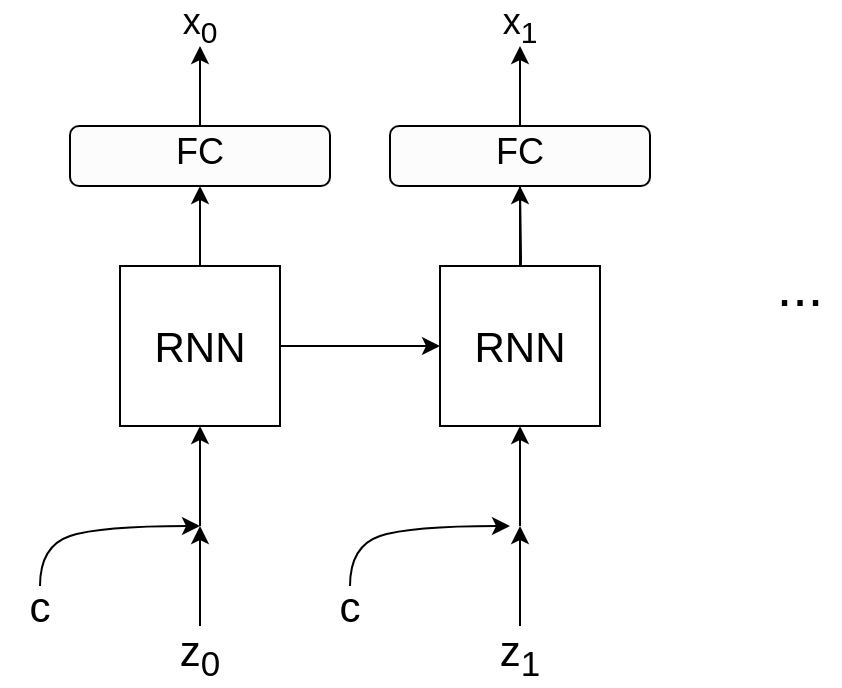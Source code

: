 <mxfile version="13.4.1" type="device"><diagram id="Sy3X5zY7M1mlGQTflCKl" name="Page-1"><mxGraphModel dx="946" dy="452" grid="1" gridSize="10" guides="1" tooltips="1" connect="1" arrows="1" fold="1" page="1" pageScale="1" pageWidth="850" pageHeight="1100" math="0" shadow="0"><root><mxCell id="0"/><mxCell id="1" parent="0"/><mxCell id="3xWNi3mHZb24e1cdH5-F-10" value="" style="rounded=1;whiteSpace=wrap;html=1;shadow=0;sketch=0;fillWeight=-1;disableMultiStroke=1;fontSize=21;fillColor=#FCFCFC;" parent="1" vertex="1"><mxGeometry x="205" y="200" width="130" height="30" as="geometry"/></mxCell><mxCell id="3xWNi3mHZb24e1cdH5-F-1" value="" style="whiteSpace=wrap;html=1;aspect=fixed;" parent="1" vertex="1"><mxGeometry x="230" y="270" width="80" height="80" as="geometry"/></mxCell><mxCell id="3xWNi3mHZb24e1cdH5-F-3" value="z&lt;sub&gt;0&lt;/sub&gt;" style="text;html=1;strokeColor=none;fillColor=none;align=center;verticalAlign=middle;whiteSpace=wrap;rounded=0;shadow=0;sketch=1;fillWeight=-1;disableMultiStroke=1;fontSize=21;" parent="1" vertex="1"><mxGeometry x="255" y="450" width="30" height="30" as="geometry"/></mxCell><mxCell id="3xWNi3mHZb24e1cdH5-F-5" value="" style="curved=1;endArrow=classic;html=1;fontSize=21;exitX=0.5;exitY=0;exitDx=0;exitDy=0;" parent="1" source="3xWNi3mHZb24e1cdH5-F-3" edge="1"><mxGeometry width="50" height="50" relative="1" as="geometry"><mxPoint x="272.575" y="460.299" as="sourcePoint"/><mxPoint x="270" y="400" as="targetPoint"/><Array as="points"><mxPoint x="270" y="440"/><mxPoint x="270" y="450"/><mxPoint x="270" y="410"/></Array></mxGeometry></mxCell><mxCell id="3xWNi3mHZb24e1cdH5-F-6" value="RNN" style="text;html=1;strokeColor=none;fillColor=none;align=center;verticalAlign=middle;whiteSpace=wrap;rounded=0;shadow=0;sketch=0;fillWeight=-1;disableMultiStroke=1;fontSize=21;" parent="1" vertex="1"><mxGeometry x="250" y="300" width="40" height="20" as="geometry"/></mxCell><mxCell id="3xWNi3mHZb24e1cdH5-F-7" value="" style="endArrow=classic;html=1;fontSize=21;" parent="1" edge="1"><mxGeometry width="50" height="50" relative="1" as="geometry"><mxPoint x="270" y="270" as="sourcePoint"/><mxPoint x="270" y="230" as="targetPoint"/></mxGeometry></mxCell><mxCell id="3xWNi3mHZb24e1cdH5-F-9" value="FC" style="text;html=1;strokeColor=none;fillColor=none;align=center;verticalAlign=middle;whiteSpace=wrap;rounded=0;shadow=0;sketch=0;fillWeight=-1;disableMultiStroke=1;fontSize=18;" parent="1" vertex="1"><mxGeometry x="245" y="200" width="50" height="25" as="geometry"/></mxCell><mxCell id="3xWNi3mHZb24e1cdH5-F-11" value="x&lt;sub&gt;0&lt;/sub&gt;" style="text;html=1;strokeColor=none;fillColor=none;align=center;verticalAlign=middle;whiteSpace=wrap;rounded=0;shadow=0;sketch=0;fillWeight=-1;disableMultiStroke=1;fontSize=18;" parent="1" vertex="1"><mxGeometry x="250" y="140" width="40" height="20" as="geometry"/></mxCell><mxCell id="3xWNi3mHZb24e1cdH5-F-16" value="" style="endArrow=classic;html=1;fontSize=18;entryX=0.5;entryY=1;entryDx=0;entryDy=0;" parent="1" target="3xWNi3mHZb24e1cdH5-F-11" edge="1"><mxGeometry width="50" height="50" relative="1" as="geometry"><mxPoint x="270" y="200" as="sourcePoint"/><mxPoint x="320" y="150" as="targetPoint"/></mxGeometry></mxCell><mxCell id="3xWNi3mHZb24e1cdH5-F-18" value="" style="endArrow=classic;html=1;fontSize=18;" parent="1" edge="1"><mxGeometry width="50" height="50" relative="1" as="geometry"><mxPoint x="310" y="310" as="sourcePoint"/><mxPoint x="390" y="310" as="targetPoint"/></mxGeometry></mxCell><mxCell id="3xWNi3mHZb24e1cdH5-F-19" value="" style="edgeStyle=orthogonalEdgeStyle;rounded=0;orthogonalLoop=1;jettySize=auto;html=1;fontSize=18;" parent="1" target="3xWNi3mHZb24e1cdH5-F-22" edge="1"><mxGeometry relative="1" as="geometry"><mxPoint x="430" y="230" as="sourcePoint"/></mxGeometry></mxCell><mxCell id="3xWNi3mHZb24e1cdH5-F-21" value="" style="whiteSpace=wrap;html=1;aspect=fixed;" parent="1" vertex="1"><mxGeometry x="390" y="270" width="80" height="80" as="geometry"/></mxCell><mxCell id="3xWNi3mHZb24e1cdH5-F-22" value="RNN" style="text;html=1;strokeColor=none;fillColor=none;align=center;verticalAlign=middle;whiteSpace=wrap;rounded=0;shadow=0;sketch=0;fillWeight=-1;disableMultiStroke=1;fontSize=21;" parent="1" vertex="1"><mxGeometry x="410" y="300" width="40" height="20" as="geometry"/></mxCell><mxCell id="3xWNi3mHZb24e1cdH5-F-25" value="x&lt;sub&gt;1&lt;/sub&gt;" style="text;html=1;strokeColor=none;fillColor=none;align=center;verticalAlign=middle;whiteSpace=wrap;rounded=0;shadow=0;sketch=0;fillWeight=-1;disableMultiStroke=1;fontSize=18;" parent="1" vertex="1"><mxGeometry x="410" y="140" width="40" height="20" as="geometry"/></mxCell><mxCell id="3xWNi3mHZb24e1cdH5-F-26" value="" style="endArrow=classic;html=1;fontSize=18;entryX=0.5;entryY=1;entryDx=0;entryDy=0;" parent="1" target="3xWNi3mHZb24e1cdH5-F-25" edge="1"><mxGeometry width="50" height="50" relative="1" as="geometry"><mxPoint x="430" y="200" as="sourcePoint"/><mxPoint x="480" y="150" as="targetPoint"/></mxGeometry></mxCell><mxCell id="3xWNi3mHZb24e1cdH5-F-28" value="..." style="text;html=1;strokeColor=none;fillColor=none;align=center;verticalAlign=middle;whiteSpace=wrap;rounded=0;shadow=0;sketch=0;fillWeight=-1;disableMultiStroke=1;fontSize=28;" parent="1" vertex="1"><mxGeometry x="550" y="270" width="40" height="20" as="geometry"/></mxCell><mxCell id="JIZEHc_Yn4gjZ32Kbfno-1" value="&lt;font style=&quot;font-size: 21px;&quot;&gt;c&lt;/font&gt;" style="text;html=1;strokeColor=none;fillColor=none;align=center;verticalAlign=middle;whiteSpace=wrap;rounded=0;fontSize=21;" vertex="1" parent="1"><mxGeometry x="170" y="430" width="40" height="20" as="geometry"/></mxCell><mxCell id="JIZEHc_Yn4gjZ32Kbfno-2" value="" style="curved=1;endArrow=classic;html=1;exitX=0.5;exitY=0;exitDx=0;exitDy=0;" edge="1" parent="1" source="JIZEHc_Yn4gjZ32Kbfno-1"><mxGeometry width="50" height="50" relative="1" as="geometry"><mxPoint x="195" y="430" as="sourcePoint"/><mxPoint x="270" y="400" as="targetPoint"/><Array as="points"><mxPoint x="190" y="410"/><mxPoint x="220" y="400"/></Array></mxGeometry></mxCell><mxCell id="JIZEHc_Yn4gjZ32Kbfno-3" value="" style="endArrow=classic;html=1;entryX=0.5;entryY=1;entryDx=0;entryDy=0;" edge="1" parent="1" target="3xWNi3mHZb24e1cdH5-F-1"><mxGeometry width="50" height="50" relative="1" as="geometry"><mxPoint x="270" y="400" as="sourcePoint"/><mxPoint x="310" y="350" as="targetPoint"/></mxGeometry></mxCell><mxCell id="JIZEHc_Yn4gjZ32Kbfno-4" value="" style="rounded=1;whiteSpace=wrap;html=1;shadow=0;sketch=0;fillWeight=-1;disableMultiStroke=1;fontSize=21;fillColor=#FCFCFC;" vertex="1" parent="1"><mxGeometry x="365" y="200" width="130" height="30" as="geometry"/></mxCell><mxCell id="JIZEHc_Yn4gjZ32Kbfno-5" value="" style="endArrow=classic;html=1;fontSize=21;" edge="1" parent="1"><mxGeometry width="50" height="50" relative="1" as="geometry"><mxPoint x="430" y="270" as="sourcePoint"/><mxPoint x="430" y="230" as="targetPoint"/></mxGeometry></mxCell><mxCell id="JIZEHc_Yn4gjZ32Kbfno-6" value="FC" style="text;html=1;strokeColor=none;fillColor=none;align=center;verticalAlign=middle;whiteSpace=wrap;rounded=0;shadow=0;sketch=0;fillWeight=-1;disableMultiStroke=1;fontSize=18;" vertex="1" parent="1"><mxGeometry x="405" y="200" width="50" height="25" as="geometry"/></mxCell><mxCell id="JIZEHc_Yn4gjZ32Kbfno-9" value="z&lt;sub&gt;1&lt;/sub&gt;" style="text;html=1;strokeColor=none;fillColor=none;align=center;verticalAlign=middle;whiteSpace=wrap;rounded=0;shadow=0;sketch=1;fillWeight=-1;disableMultiStroke=1;fontSize=21;" vertex="1" parent="1"><mxGeometry x="415" y="450" width="30" height="30" as="geometry"/></mxCell><mxCell id="JIZEHc_Yn4gjZ32Kbfno-11" value="" style="curved=1;endArrow=classic;html=1;fontSize=21;" edge="1" parent="1"><mxGeometry width="50" height="50" relative="1" as="geometry"><mxPoint x="430" y="450" as="sourcePoint"/><mxPoint x="430" y="400" as="targetPoint"/><Array as="points"><mxPoint x="430" y="450"/><mxPoint x="430" y="410"/></Array></mxGeometry></mxCell><mxCell id="JIZEHc_Yn4gjZ32Kbfno-12" value="" style="endArrow=classic;html=1;entryX=0.5;entryY=1;entryDx=0;entryDy=0;" edge="1" parent="1" target="3xWNi3mHZb24e1cdH5-F-21"><mxGeometry width="50" height="50" relative="1" as="geometry"><mxPoint x="430" y="400" as="sourcePoint"/><mxPoint x="480" y="350" as="targetPoint"/></mxGeometry></mxCell><mxCell id="JIZEHc_Yn4gjZ32Kbfno-23" value="&lt;font style=&quot;font-size: 21px;&quot;&gt;c&lt;/font&gt;" style="text;html=1;strokeColor=none;fillColor=none;align=center;verticalAlign=middle;whiteSpace=wrap;rounded=0;fontSize=21;" vertex="1" parent="1"><mxGeometry x="325" y="430" width="40" height="20" as="geometry"/></mxCell><mxCell id="JIZEHc_Yn4gjZ32Kbfno-24" value="" style="curved=1;endArrow=classic;html=1;exitX=0.5;exitY=0;exitDx=0;exitDy=0;" edge="1" parent="1" source="JIZEHc_Yn4gjZ32Kbfno-23"><mxGeometry width="50" height="50" relative="1" as="geometry"><mxPoint x="350" y="430" as="sourcePoint"/><mxPoint x="425" y="400" as="targetPoint"/><Array as="points"><mxPoint x="345" y="410"/><mxPoint x="375" y="400"/></Array></mxGeometry></mxCell></root></mxGraphModel></diagram></mxfile>
